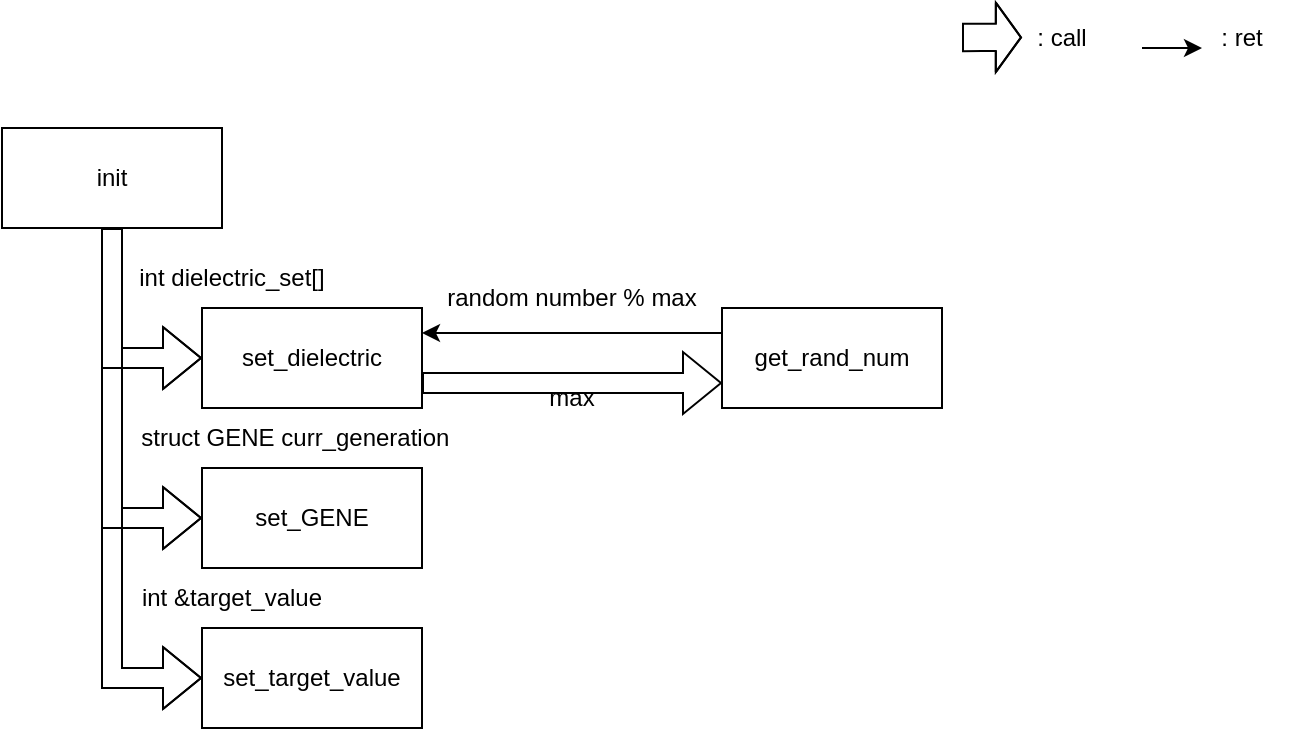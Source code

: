 <mxfile version="15.4.1" type="github">
  <diagram id="C5RBs43oDa-KdzZeNtuy" name="Page-1">
    <mxGraphModel dx="813" dy="454" grid="1" gridSize="10" guides="1" tooltips="1" connect="1" arrows="1" fold="1" page="1" pageScale="1" pageWidth="827" pageHeight="1169" math="0" shadow="0">
      <root>
        <mxCell id="WIyWlLk6GJQsqaUBKTNV-0" />
        <mxCell id="WIyWlLk6GJQsqaUBKTNV-1" parent="WIyWlLk6GJQsqaUBKTNV-0" />
        <mxCell id="nbA89J5CZCey9lPILQJf-19" style="edgeStyle=orthogonalEdgeStyle;rounded=0;orthogonalLoop=1;jettySize=auto;html=1;exitX=1;exitY=0.75;exitDx=0;exitDy=0;entryX=0;entryY=0.75;entryDx=0;entryDy=0;shape=flexArrow;" edge="1" parent="WIyWlLk6GJQsqaUBKTNV-1" source="nbA89J5CZCey9lPILQJf-3" target="nbA89J5CZCey9lPILQJf-12">
          <mxGeometry relative="1" as="geometry" />
        </mxCell>
        <mxCell id="nbA89J5CZCey9lPILQJf-3" value="set_dielectric" style="rounded=0;whiteSpace=wrap;html=1;" vertex="1" parent="WIyWlLk6GJQsqaUBKTNV-1">
          <mxGeometry x="240" y="170" width="110" height="50" as="geometry" />
        </mxCell>
        <mxCell id="nbA89J5CZCey9lPILQJf-7" style="edgeStyle=orthogonalEdgeStyle;rounded=0;orthogonalLoop=1;jettySize=auto;html=1;entryX=0;entryY=0.5;entryDx=0;entryDy=0;shape=flexArrow;strokeWidth=1;" edge="1" parent="WIyWlLk6GJQsqaUBKTNV-1" source="nbA89J5CZCey9lPILQJf-4" target="nbA89J5CZCey9lPILQJf-3">
          <mxGeometry relative="1" as="geometry" />
        </mxCell>
        <mxCell id="nbA89J5CZCey9lPILQJf-9" style="edgeStyle=orthogonalEdgeStyle;rounded=0;orthogonalLoop=1;jettySize=auto;html=1;entryX=0;entryY=0.5;entryDx=0;entryDy=0;shape=flexArrow;" edge="1" parent="WIyWlLk6GJQsqaUBKTNV-1" source="nbA89J5CZCey9lPILQJf-4" target="nbA89J5CZCey9lPILQJf-8">
          <mxGeometry relative="1" as="geometry" />
        </mxCell>
        <mxCell id="nbA89J5CZCey9lPILQJf-21" style="edgeStyle=orthogonalEdgeStyle;rounded=0;orthogonalLoop=1;jettySize=auto;html=1;entryX=0;entryY=0.5;entryDx=0;entryDy=0;shape=flexArrow;" edge="1" parent="WIyWlLk6GJQsqaUBKTNV-1" source="nbA89J5CZCey9lPILQJf-4" target="nbA89J5CZCey9lPILQJf-20">
          <mxGeometry relative="1" as="geometry" />
        </mxCell>
        <mxCell id="nbA89J5CZCey9lPILQJf-4" value="init" style="rounded=0;whiteSpace=wrap;html=1;" vertex="1" parent="WIyWlLk6GJQsqaUBKTNV-1">
          <mxGeometry x="140" y="80" width="110" height="50" as="geometry" />
        </mxCell>
        <mxCell id="nbA89J5CZCey9lPILQJf-6" value="int dielectric_set[]" style="text;html=1;strokeColor=none;fillColor=none;align=center;verticalAlign=middle;whiteSpace=wrap;rounded=0;" vertex="1" parent="WIyWlLk6GJQsqaUBKTNV-1">
          <mxGeometry x="205" y="140" width="100" height="30" as="geometry" />
        </mxCell>
        <mxCell id="nbA89J5CZCey9lPILQJf-8" value="set_GENE" style="rounded=0;whiteSpace=wrap;html=1;" vertex="1" parent="WIyWlLk6GJQsqaUBKTNV-1">
          <mxGeometry x="240" y="250" width="110" height="50" as="geometry" />
        </mxCell>
        <mxCell id="nbA89J5CZCey9lPILQJf-10" value="&amp;nbsp;struct GENE curr_generation" style="text;html=1;strokeColor=none;fillColor=none;align=center;verticalAlign=middle;whiteSpace=wrap;rounded=0;" vertex="1" parent="WIyWlLk6GJQsqaUBKTNV-1">
          <mxGeometry x="200" y="220" width="170" height="30" as="geometry" />
        </mxCell>
        <mxCell id="nbA89J5CZCey9lPILQJf-16" style="edgeStyle=orthogonalEdgeStyle;rounded=0;orthogonalLoop=1;jettySize=auto;html=1;exitX=0;exitY=0.25;exitDx=0;exitDy=0;entryX=1;entryY=0.25;entryDx=0;entryDy=0;" edge="1" parent="WIyWlLk6GJQsqaUBKTNV-1" source="nbA89J5CZCey9lPILQJf-12" target="nbA89J5CZCey9lPILQJf-3">
          <mxGeometry relative="1" as="geometry" />
        </mxCell>
        <mxCell id="nbA89J5CZCey9lPILQJf-12" value="get_rand_num" style="rounded=0;whiteSpace=wrap;html=1;" vertex="1" parent="WIyWlLk6GJQsqaUBKTNV-1">
          <mxGeometry x="500" y="170" width="110" height="50" as="geometry" />
        </mxCell>
        <mxCell id="nbA89J5CZCey9lPILQJf-15" value="random number % max" style="text;html=1;strokeColor=none;fillColor=none;align=center;verticalAlign=middle;whiteSpace=wrap;rounded=0;" vertex="1" parent="WIyWlLk6GJQsqaUBKTNV-1">
          <mxGeometry x="360" y="150" width="130" height="30" as="geometry" />
        </mxCell>
        <mxCell id="nbA89J5CZCey9lPILQJf-18" value="max" style="text;html=1;strokeColor=none;fillColor=none;align=center;verticalAlign=middle;whiteSpace=wrap;rounded=0;" vertex="1" parent="WIyWlLk6GJQsqaUBKTNV-1">
          <mxGeometry x="360" y="200" width="130" height="30" as="geometry" />
        </mxCell>
        <mxCell id="nbA89J5CZCey9lPILQJf-20" value="set_target_value" style="rounded=0;whiteSpace=wrap;html=1;" vertex="1" parent="WIyWlLk6GJQsqaUBKTNV-1">
          <mxGeometry x="240" y="330" width="110" height="50" as="geometry" />
        </mxCell>
        <mxCell id="nbA89J5CZCey9lPILQJf-24" value="" style="shape=flexArrow;endArrow=classic;html=1;rounded=0;strokeWidth=1;edgeStyle=orthogonalEdgeStyle;width=13.714;endSize=3.863;" edge="1" parent="WIyWlLk6GJQsqaUBKTNV-1">
          <mxGeometry width="50" height="50" relative="1" as="geometry">
            <mxPoint x="620" y="34.71" as="sourcePoint" />
            <mxPoint x="650" y="34.71" as="targetPoint" />
            <Array as="points">
              <mxPoint x="630" y="35" />
              <mxPoint x="630" y="35" />
            </Array>
          </mxGeometry>
        </mxCell>
        <mxCell id="nbA89J5CZCey9lPILQJf-25" value=": call" style="text;html=1;strokeColor=none;fillColor=none;align=center;verticalAlign=middle;whiteSpace=wrap;rounded=0;" vertex="1" parent="WIyWlLk6GJQsqaUBKTNV-1">
          <mxGeometry x="640" y="20" width="60" height="30" as="geometry" />
        </mxCell>
        <mxCell id="nbA89J5CZCey9lPILQJf-27" value="" style="endArrow=classic;html=1;rounded=0;strokeWidth=1;edgeStyle=orthogonalEdgeStyle;" edge="1" parent="WIyWlLk6GJQsqaUBKTNV-1">
          <mxGeometry width="50" height="50" relative="1" as="geometry">
            <mxPoint x="710" y="40" as="sourcePoint" />
            <mxPoint x="740" y="40" as="targetPoint" />
          </mxGeometry>
        </mxCell>
        <mxCell id="nbA89J5CZCey9lPILQJf-28" value=": ret" style="text;html=1;strokeColor=none;fillColor=none;align=center;verticalAlign=middle;whiteSpace=wrap;rounded=0;" vertex="1" parent="WIyWlLk6GJQsqaUBKTNV-1">
          <mxGeometry x="730" y="20" width="60" height="30" as="geometry" />
        </mxCell>
        <mxCell id="nbA89J5CZCey9lPILQJf-29" value="int &amp;amp;target_value" style="text;html=1;strokeColor=none;fillColor=none;align=center;verticalAlign=middle;whiteSpace=wrap;rounded=0;" vertex="1" parent="WIyWlLk6GJQsqaUBKTNV-1">
          <mxGeometry x="200" y="300" width="110" height="30" as="geometry" />
        </mxCell>
      </root>
    </mxGraphModel>
  </diagram>
</mxfile>
